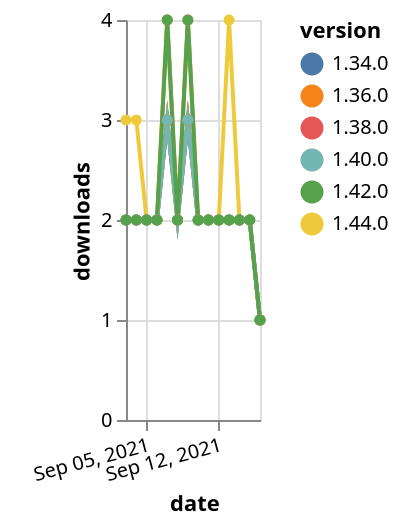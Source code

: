{"$schema": "https://vega.github.io/schema/vega-lite/v5.json", "description": "A simple bar chart with embedded data.", "data": {"values": [{"date": "2021-09-03", "total": 2054, "delta": 2, "version": "1.34.0"}, {"date": "2021-09-04", "total": 2056, "delta": 2, "version": "1.34.0"}, {"date": "2021-09-05", "total": 2058, "delta": 2, "version": "1.34.0"}, {"date": "2021-09-06", "total": 2060, "delta": 2, "version": "1.34.0"}, {"date": "2021-09-07", "total": 2063, "delta": 3, "version": "1.34.0"}, {"date": "2021-09-08", "total": 2065, "delta": 2, "version": "1.34.0"}, {"date": "2021-09-09", "total": 2068, "delta": 3, "version": "1.34.0"}, {"date": "2021-09-10", "total": 2070, "delta": 2, "version": "1.34.0"}, {"date": "2021-09-11", "total": 2072, "delta": 2, "version": "1.34.0"}, {"date": "2021-09-12", "total": 2074, "delta": 2, "version": "1.34.0"}, {"date": "2021-09-13", "total": 2076, "delta": 2, "version": "1.34.0"}, {"date": "2021-09-14", "total": 2078, "delta": 2, "version": "1.34.0"}, {"date": "2021-09-15", "total": 2080, "delta": 2, "version": "1.34.0"}, {"date": "2021-09-16", "total": 2081, "delta": 1, "version": "1.34.0"}, {"date": "2021-09-03", "total": 232, "delta": 3, "version": "1.44.0"}, {"date": "2021-09-04", "total": 235, "delta": 3, "version": "1.44.0"}, {"date": "2021-09-05", "total": 237, "delta": 2, "version": "1.44.0"}, {"date": "2021-09-06", "total": 239, "delta": 2, "version": "1.44.0"}, {"date": "2021-09-07", "total": 242, "delta": 3, "version": "1.44.0"}, {"date": "2021-09-08", "total": 244, "delta": 2, "version": "1.44.0"}, {"date": "2021-09-09", "total": 247, "delta": 3, "version": "1.44.0"}, {"date": "2021-09-10", "total": 249, "delta": 2, "version": "1.44.0"}, {"date": "2021-09-11", "total": 251, "delta": 2, "version": "1.44.0"}, {"date": "2021-09-12", "total": 253, "delta": 2, "version": "1.44.0"}, {"date": "2021-09-13", "total": 257, "delta": 4, "version": "1.44.0"}, {"date": "2021-09-14", "total": 259, "delta": 2, "version": "1.44.0"}, {"date": "2021-09-15", "total": 261, "delta": 2, "version": "1.44.0"}, {"date": "2021-09-16", "total": 262, "delta": 1, "version": "1.44.0"}, {"date": "2021-09-03", "total": 1482, "delta": 2, "version": "1.38.0"}, {"date": "2021-09-04", "total": 1484, "delta": 2, "version": "1.38.0"}, {"date": "2021-09-05", "total": 1486, "delta": 2, "version": "1.38.0"}, {"date": "2021-09-06", "total": 1488, "delta": 2, "version": "1.38.0"}, {"date": "2021-09-07", "total": 1491, "delta": 3, "version": "1.38.0"}, {"date": "2021-09-08", "total": 1493, "delta": 2, "version": "1.38.0"}, {"date": "2021-09-09", "total": 1496, "delta": 3, "version": "1.38.0"}, {"date": "2021-09-10", "total": 1498, "delta": 2, "version": "1.38.0"}, {"date": "2021-09-11", "total": 1500, "delta": 2, "version": "1.38.0"}, {"date": "2021-09-12", "total": 1502, "delta": 2, "version": "1.38.0"}, {"date": "2021-09-13", "total": 1504, "delta": 2, "version": "1.38.0"}, {"date": "2021-09-14", "total": 1506, "delta": 2, "version": "1.38.0"}, {"date": "2021-09-15", "total": 1508, "delta": 2, "version": "1.38.0"}, {"date": "2021-09-16", "total": 1509, "delta": 1, "version": "1.38.0"}, {"date": "2021-09-03", "total": 1981, "delta": 2, "version": "1.36.0"}, {"date": "2021-09-04", "total": 1983, "delta": 2, "version": "1.36.0"}, {"date": "2021-09-05", "total": 1985, "delta": 2, "version": "1.36.0"}, {"date": "2021-09-06", "total": 1987, "delta": 2, "version": "1.36.0"}, {"date": "2021-09-07", "total": 1991, "delta": 4, "version": "1.36.0"}, {"date": "2021-09-08", "total": 1993, "delta": 2, "version": "1.36.0"}, {"date": "2021-09-09", "total": 1997, "delta": 4, "version": "1.36.0"}, {"date": "2021-09-10", "total": 1999, "delta": 2, "version": "1.36.0"}, {"date": "2021-09-11", "total": 2001, "delta": 2, "version": "1.36.0"}, {"date": "2021-09-12", "total": 2003, "delta": 2, "version": "1.36.0"}, {"date": "2021-09-13", "total": 2005, "delta": 2, "version": "1.36.0"}, {"date": "2021-09-14", "total": 2007, "delta": 2, "version": "1.36.0"}, {"date": "2021-09-15", "total": 2009, "delta": 2, "version": "1.36.0"}, {"date": "2021-09-16", "total": 2010, "delta": 1, "version": "1.36.0"}, {"date": "2021-09-03", "total": 1012, "delta": 2, "version": "1.40.0"}, {"date": "2021-09-04", "total": 1014, "delta": 2, "version": "1.40.0"}, {"date": "2021-09-05", "total": 1016, "delta": 2, "version": "1.40.0"}, {"date": "2021-09-06", "total": 1018, "delta": 2, "version": "1.40.0"}, {"date": "2021-09-07", "total": 1021, "delta": 3, "version": "1.40.0"}, {"date": "2021-09-08", "total": 1023, "delta": 2, "version": "1.40.0"}, {"date": "2021-09-09", "total": 1026, "delta": 3, "version": "1.40.0"}, {"date": "2021-09-10", "total": 1028, "delta": 2, "version": "1.40.0"}, {"date": "2021-09-11", "total": 1030, "delta": 2, "version": "1.40.0"}, {"date": "2021-09-12", "total": 1032, "delta": 2, "version": "1.40.0"}, {"date": "2021-09-13", "total": 1034, "delta": 2, "version": "1.40.0"}, {"date": "2021-09-14", "total": 1036, "delta": 2, "version": "1.40.0"}, {"date": "2021-09-15", "total": 1038, "delta": 2, "version": "1.40.0"}, {"date": "2021-09-16", "total": 1039, "delta": 1, "version": "1.40.0"}, {"date": "2021-09-03", "total": 722, "delta": 2, "version": "1.42.0"}, {"date": "2021-09-04", "total": 724, "delta": 2, "version": "1.42.0"}, {"date": "2021-09-05", "total": 726, "delta": 2, "version": "1.42.0"}, {"date": "2021-09-06", "total": 728, "delta": 2, "version": "1.42.0"}, {"date": "2021-09-07", "total": 732, "delta": 4, "version": "1.42.0"}, {"date": "2021-09-08", "total": 734, "delta": 2, "version": "1.42.0"}, {"date": "2021-09-09", "total": 738, "delta": 4, "version": "1.42.0"}, {"date": "2021-09-10", "total": 740, "delta": 2, "version": "1.42.0"}, {"date": "2021-09-11", "total": 742, "delta": 2, "version": "1.42.0"}, {"date": "2021-09-12", "total": 744, "delta": 2, "version": "1.42.0"}, {"date": "2021-09-13", "total": 746, "delta": 2, "version": "1.42.0"}, {"date": "2021-09-14", "total": 748, "delta": 2, "version": "1.42.0"}, {"date": "2021-09-15", "total": 750, "delta": 2, "version": "1.42.0"}, {"date": "2021-09-16", "total": 751, "delta": 1, "version": "1.42.0"}]}, "width": "container", "mark": {"type": "line", "point": {"filled": true}}, "encoding": {"x": {"field": "date", "type": "temporal", "timeUnit": "yearmonthdate", "title": "date", "axis": {"labelAngle": -15}}, "y": {"field": "delta", "type": "quantitative", "title": "downloads"}, "color": {"field": "version", "type": "nominal"}, "tooltip": {"field": "delta"}}}